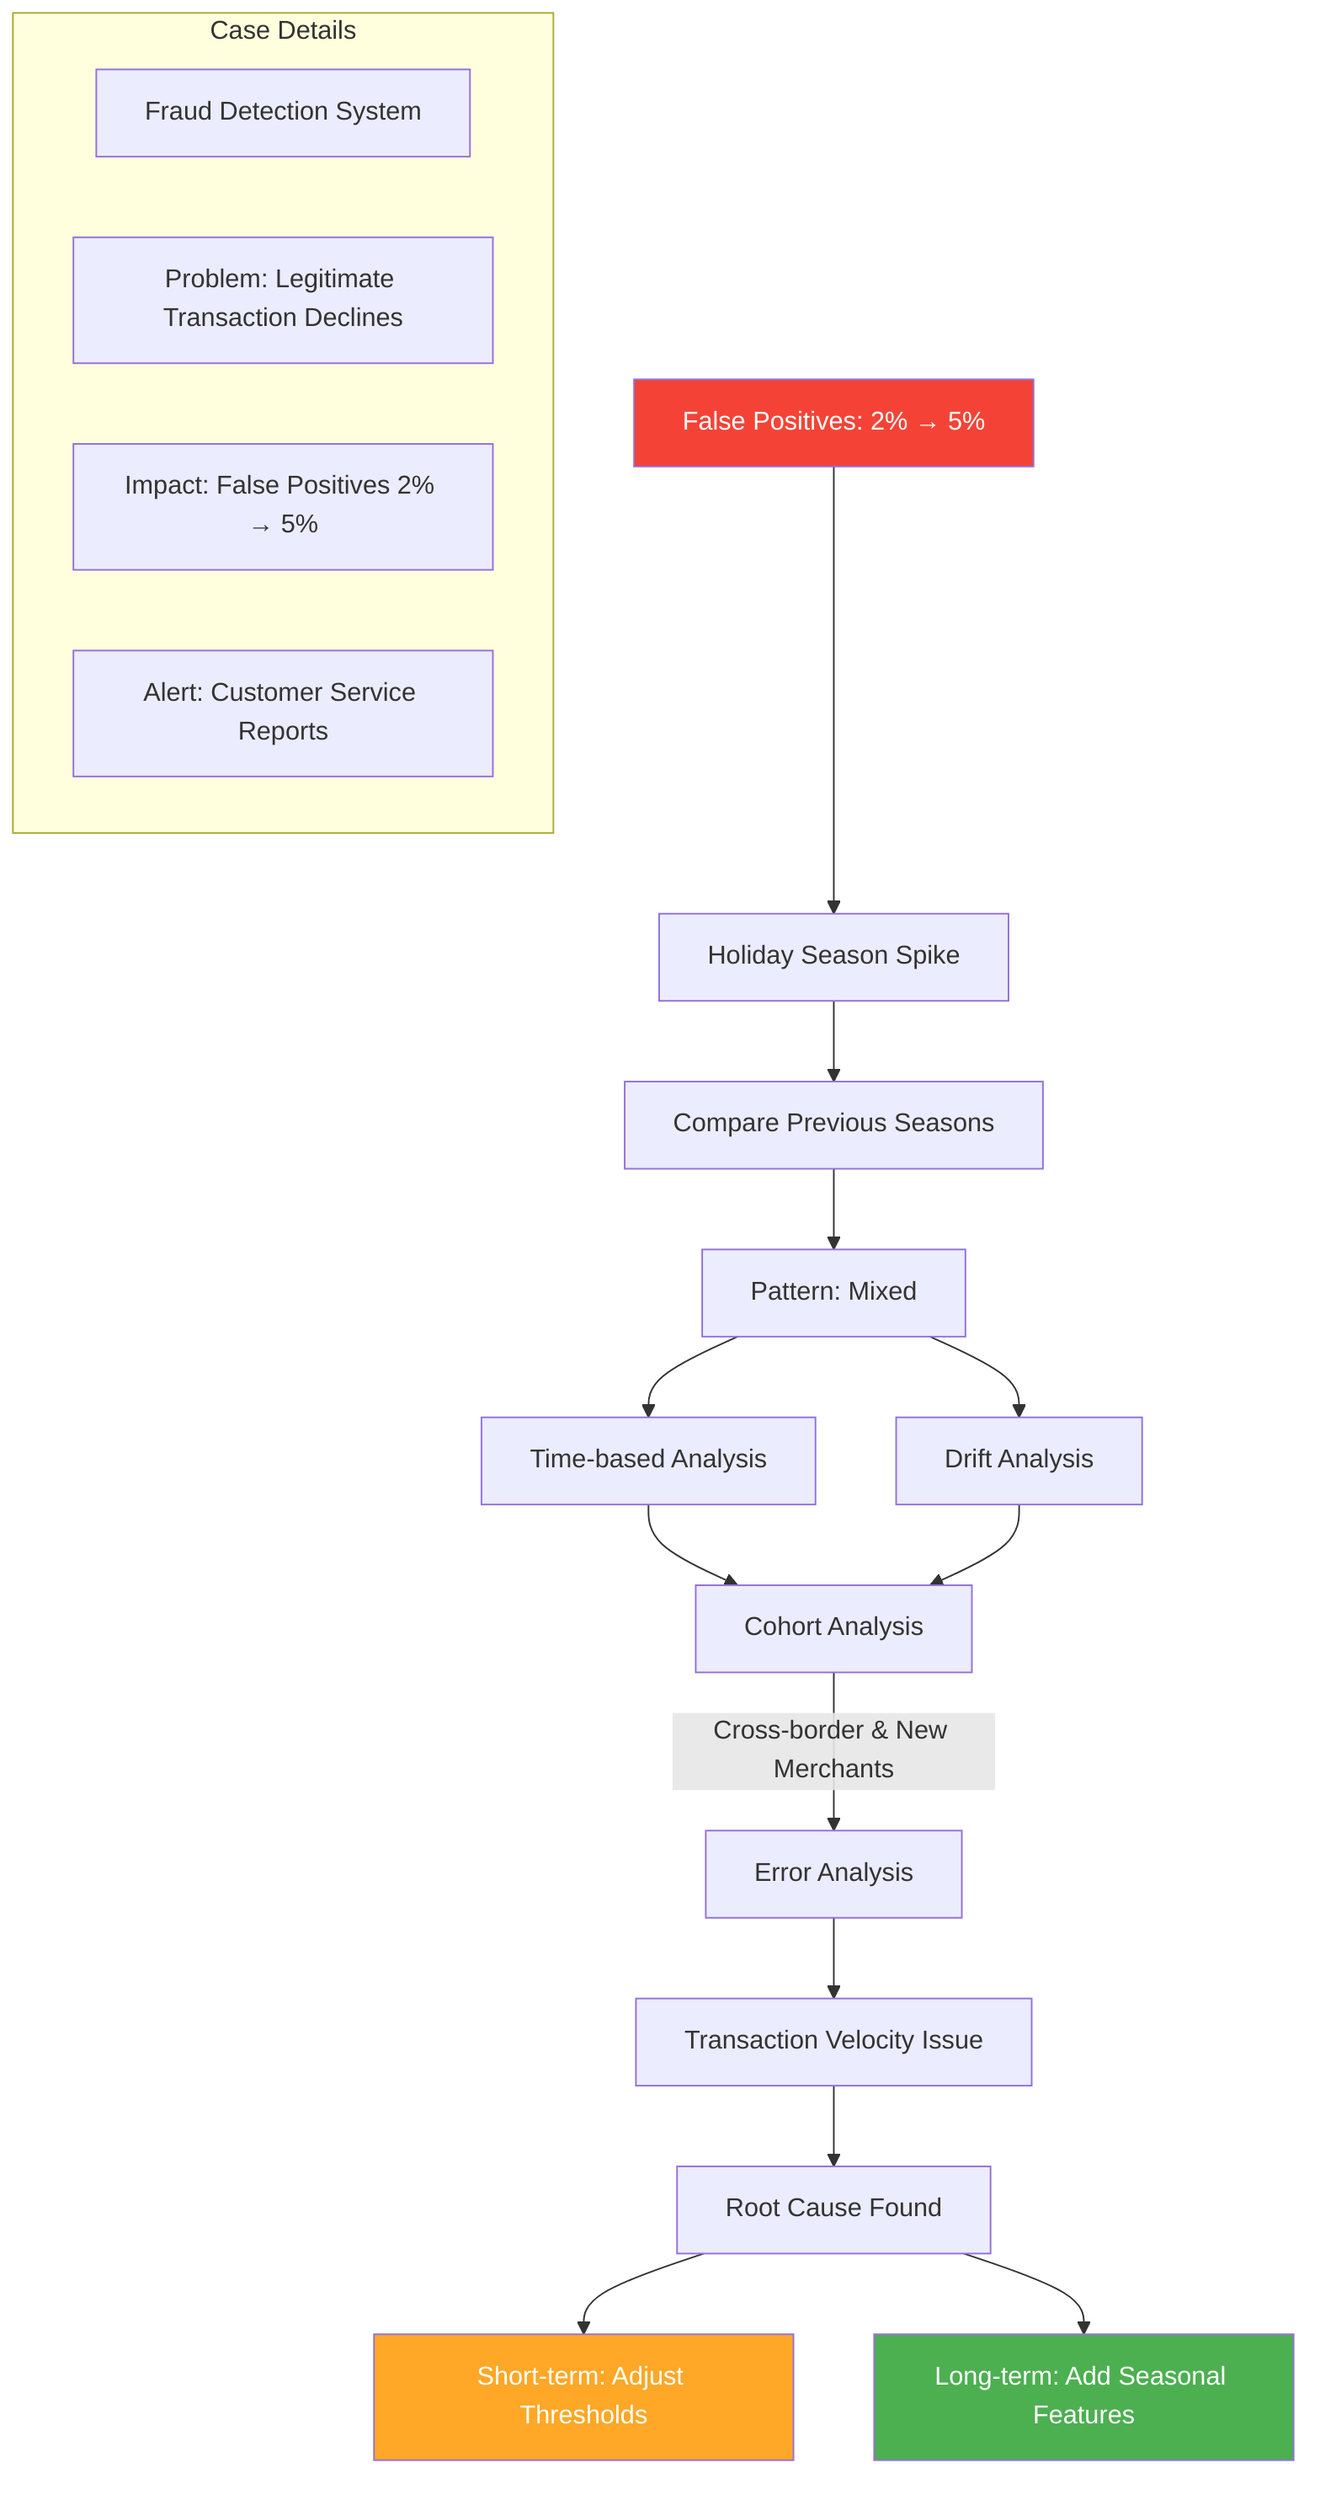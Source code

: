%% Use Case: Fraud Detection System
%% Problem: Surge in legitimate transaction declines
%% Impact: False positive rate increased from 2% to 5%
%% Initial Alert: Customer service reports during holiday season
%% Resolution: Short-term threshold adjustment and long-term seasonal features

graph TD
    subgraph Case Details
        H1[Fraud Detection System]
        H2[Problem: Legitimate Transaction Declines]
        H3[Impact: False Positives 2% → 5%]
        H4[Alert: Customer Service Reports]
    end

    A[False Positives: 2% → 5%] --> B[Define Impact Window]
    B[Holiday Season Spike] --> C[Compare Previous Seasons]

    C --> D[Pattern: Mixed]
    D --> E[Time-based Analysis]
    D --> F[Drift Analysis]

    E & F --> G[Cohort Analysis]

    G -->|Cross-border & New Merchants| L[Error Analysis]

    L --> P[Transaction Velocity Issue]

    P --> Q[Root Cause Found]
    Q --> R1[Short-term: Adjust Thresholds]
    Q --> R2[Long-term: Add Seasonal Features]

    style A fill:#f44336,color:#fff
    style R1 fill:#ffa726,color:#fff
    style R2 fill:#4caf50,color:#fff